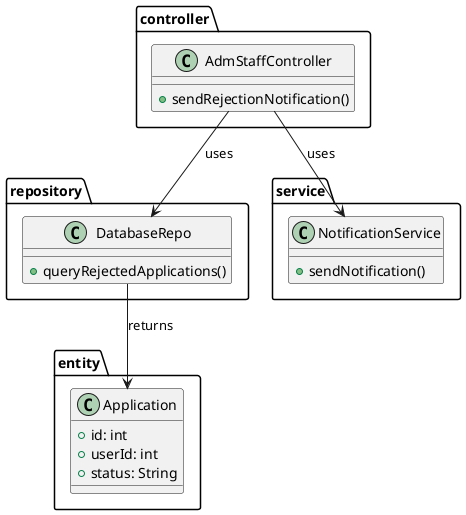 ; filepath: /home/slightlywind/Repositories/Legacy/SWD392/class_diagrams/rejection_notification.puml
@startuml
package controller {
    class AdmStaffController {
        +sendRejectionNotification()
    }
}

package repository {
    class DatabaseRepo {
        +queryRejectedApplications()
    }
}

package service {
    class NotificationService {
        +sendNotification()
    }
}

package entity {
    class Application {
        +id: int
        +userId: int
        +status: String
    }
}

AdmStaffController --> DatabaseRepo : uses
AdmStaffController --> NotificationService : uses
DatabaseRepo --> Application : returns
@enduml